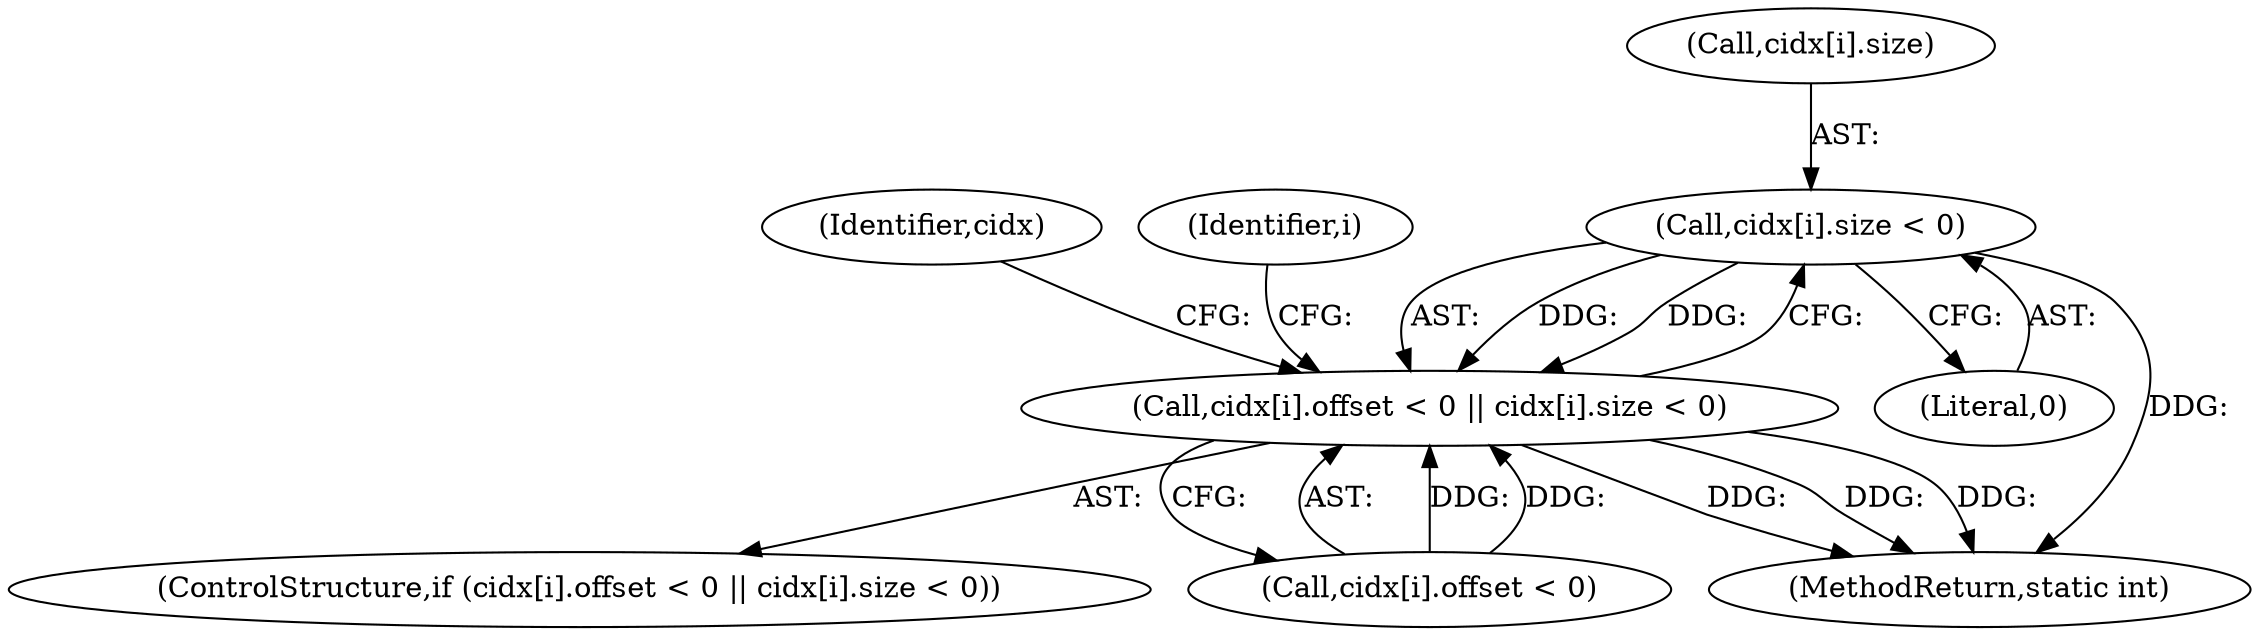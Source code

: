 digraph "0_php-src_7722455726bec8c53458a32851d2a87982cf0eac?w=1@array" {
"1000419" [label="(Call,cidx[i].size < 0)"];
"1000411" [label="(Call,cidx[i].offset < 0 || cidx[i].size < 0)"];
"1000410" [label="(ControlStructure,if (cidx[i].offset < 0 || cidx[i].size < 0))"];
"1000412" [label="(Call,cidx[i].offset < 0)"];
"1000428" [label="(Identifier,cidx)"];
"1000378" [label="(Identifier,i)"];
"1000425" [label="(Literal,0)"];
"1000420" [label="(Call,cidx[i].size)"];
"1000442" [label="(MethodReturn,static int)"];
"1000419" [label="(Call,cidx[i].size < 0)"];
"1000411" [label="(Call,cidx[i].offset < 0 || cidx[i].size < 0)"];
"1000419" -> "1000411"  [label="AST: "];
"1000419" -> "1000425"  [label="CFG: "];
"1000420" -> "1000419"  [label="AST: "];
"1000425" -> "1000419"  [label="AST: "];
"1000411" -> "1000419"  [label="CFG: "];
"1000419" -> "1000442"  [label="DDG: "];
"1000419" -> "1000411"  [label="DDG: "];
"1000419" -> "1000411"  [label="DDG: "];
"1000411" -> "1000410"  [label="AST: "];
"1000411" -> "1000412"  [label="CFG: "];
"1000412" -> "1000411"  [label="AST: "];
"1000428" -> "1000411"  [label="CFG: "];
"1000378" -> "1000411"  [label="CFG: "];
"1000411" -> "1000442"  [label="DDG: "];
"1000411" -> "1000442"  [label="DDG: "];
"1000411" -> "1000442"  [label="DDG: "];
"1000412" -> "1000411"  [label="DDG: "];
"1000412" -> "1000411"  [label="DDG: "];
}
